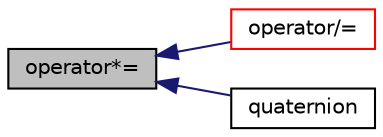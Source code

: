 digraph "operator*="
{
  bgcolor="transparent";
  edge [fontname="Helvetica",fontsize="10",labelfontname="Helvetica",labelfontsize="10"];
  node [fontname="Helvetica",fontsize="10",shape=record];
  rankdir="LR";
  Node1 [label="operator*=",height=0.2,width=0.4,color="black", fillcolor="grey75", style="filled", fontcolor="black"];
  Node1 -> Node2 [dir="back",color="midnightblue",fontsize="10",style="solid",fontname="Helvetica"];
  Node2 [label="operator/=",height=0.2,width=0.4,color="red",URL="$a02109.html#af73734c091d565857ef87bcd738e0509"];
  Node1 -> Node3 [dir="back",color="midnightblue",fontsize="10",style="solid",fontname="Helvetica"];
  Node3 [label="quaternion",height=0.2,width=0.4,color="black",URL="$a02109.html#ae9792b3834440db3ea7faf235ee75713",tooltip="Construct a quaternion given the three Euler angles. "];
}

